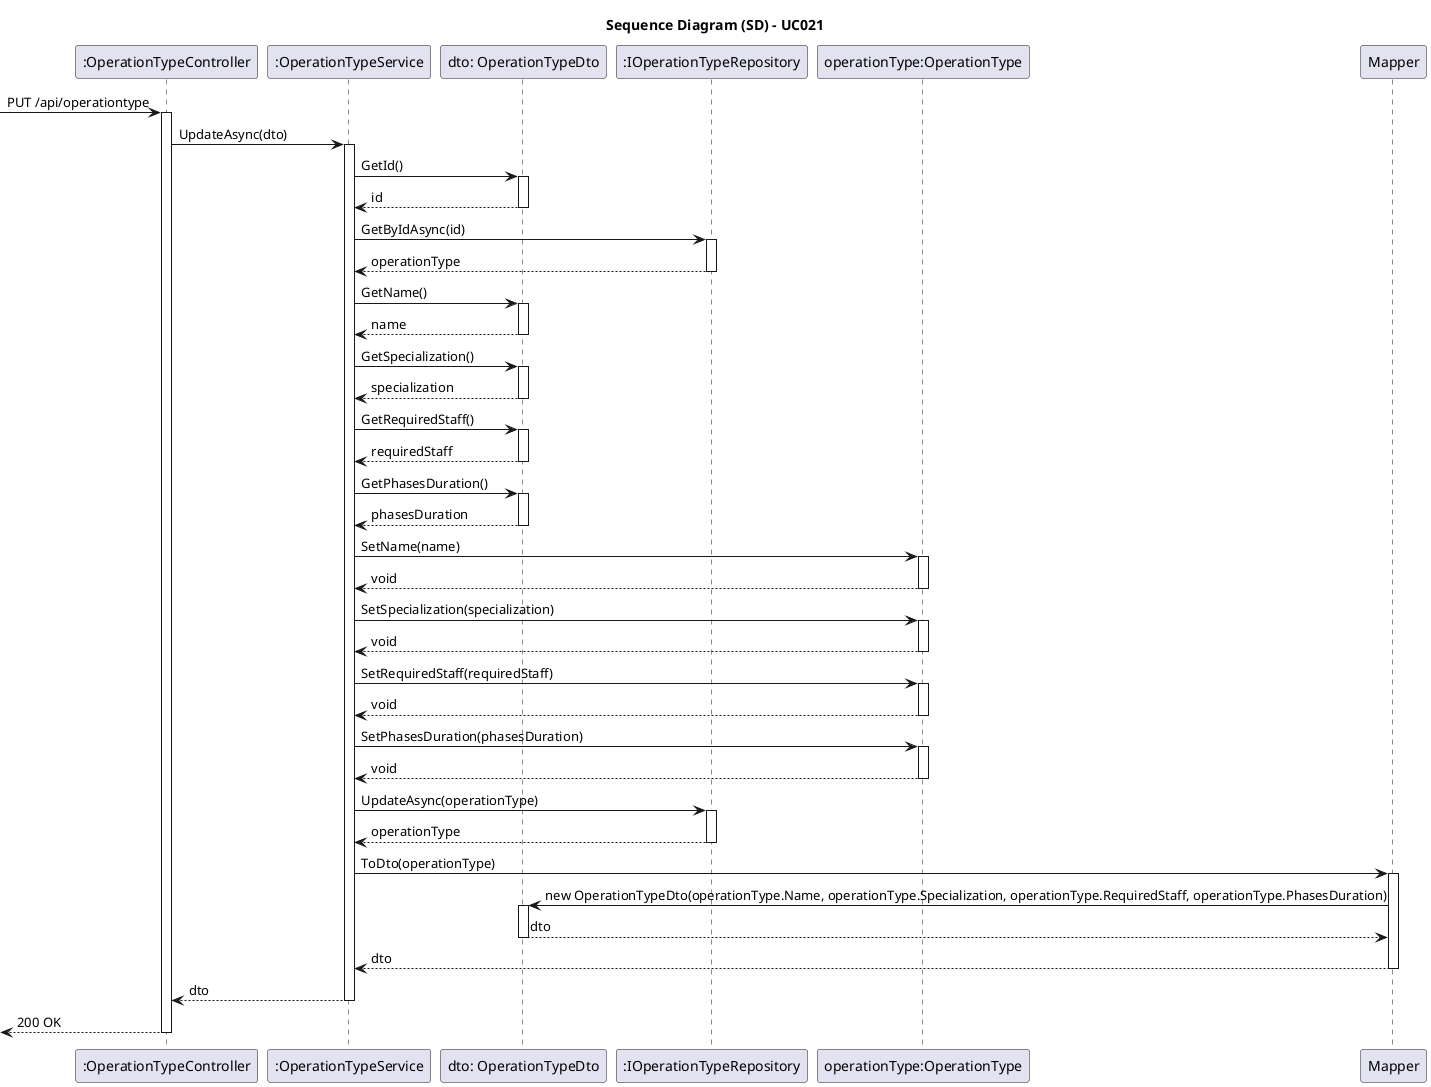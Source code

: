 @startuml uc021-sequence-diagram

skinparam packageStyle rectangle
skinparam shadowing false
skinparam linetype polyline
skinparam classAttributeIconSize 0

title Sequence Diagram (SD) - UC021

participant ":OperationTypeController" as Controller
participant ":OperationTypeService" as Service
participant "dto: OperationTypeDto" as Dto
participant ":IOperationTypeRepository" as IRepo
participant "operationType:OperationType" as Domain
participant "Mapper" as Mapper

-> Controller: PUT /api/operationtype

activate Controller

    Controller -> Service: UpdateAsync(dto)

    activate Service

        Service -> Dto: GetId()

        activate Dto

            Dto --> Service: id

        deactivate Dto

        Service -> IRepo: GetByIdAsync(id)

        activate IRepo

            IRepo --> Service: operationType

        deactivate IRepo

        Service -> Dto: GetName()

        activate Dto

            Dto --> Service: name

        deactivate Dto

        Service -> Dto: GetSpecialization()

        activate Dto

            Dto --> Service: specialization

        deactivate Dto

        Service -> Dto: GetRequiredStaff()

        activate Dto

            Dto --> Service: requiredStaff

        deactivate Dto

        Service -> Dto: GetPhasesDuration()

        activate Dto

            Dto --> Service: phasesDuration

        deactivate Dto

        Service -> Domain: SetName(name)

        activate Domain

            Domain --> Service: void

        deactivate Domain

        Service -> Domain: SetSpecialization(specialization)

        activate Domain

            Domain --> Service: void

        deactivate Domain

        Service -> Domain: SetRequiredStaff(requiredStaff)

        activate Domain

            Domain --> Service: void

        deactivate Domain

        Service -> Domain: SetPhasesDuration(phasesDuration)

        activate Domain

            Domain --> Service: void

        deactivate Domain

        Service -> IRepo: UpdateAsync(operationType)

        activate IRepo

            IRepo --> Service: operationType

        deactivate IRepo

        Service -> Mapper: ToDto(operationType)

        activate Mapper

            Mapper -> Dto: new OperationTypeDto(operationType.Name, operationType.Specialization, operationType.RequiredStaff, operationType.PhasesDuration)

            activate Dto

                Dto --> Mapper: dto

            deactivate Dto

            Mapper --> Service: dto

        deactivate Mapper

        Service --> Controller: dto

    deactivate Service

    <-- Controller : 200 OK

deactivate Controller

@enduml
